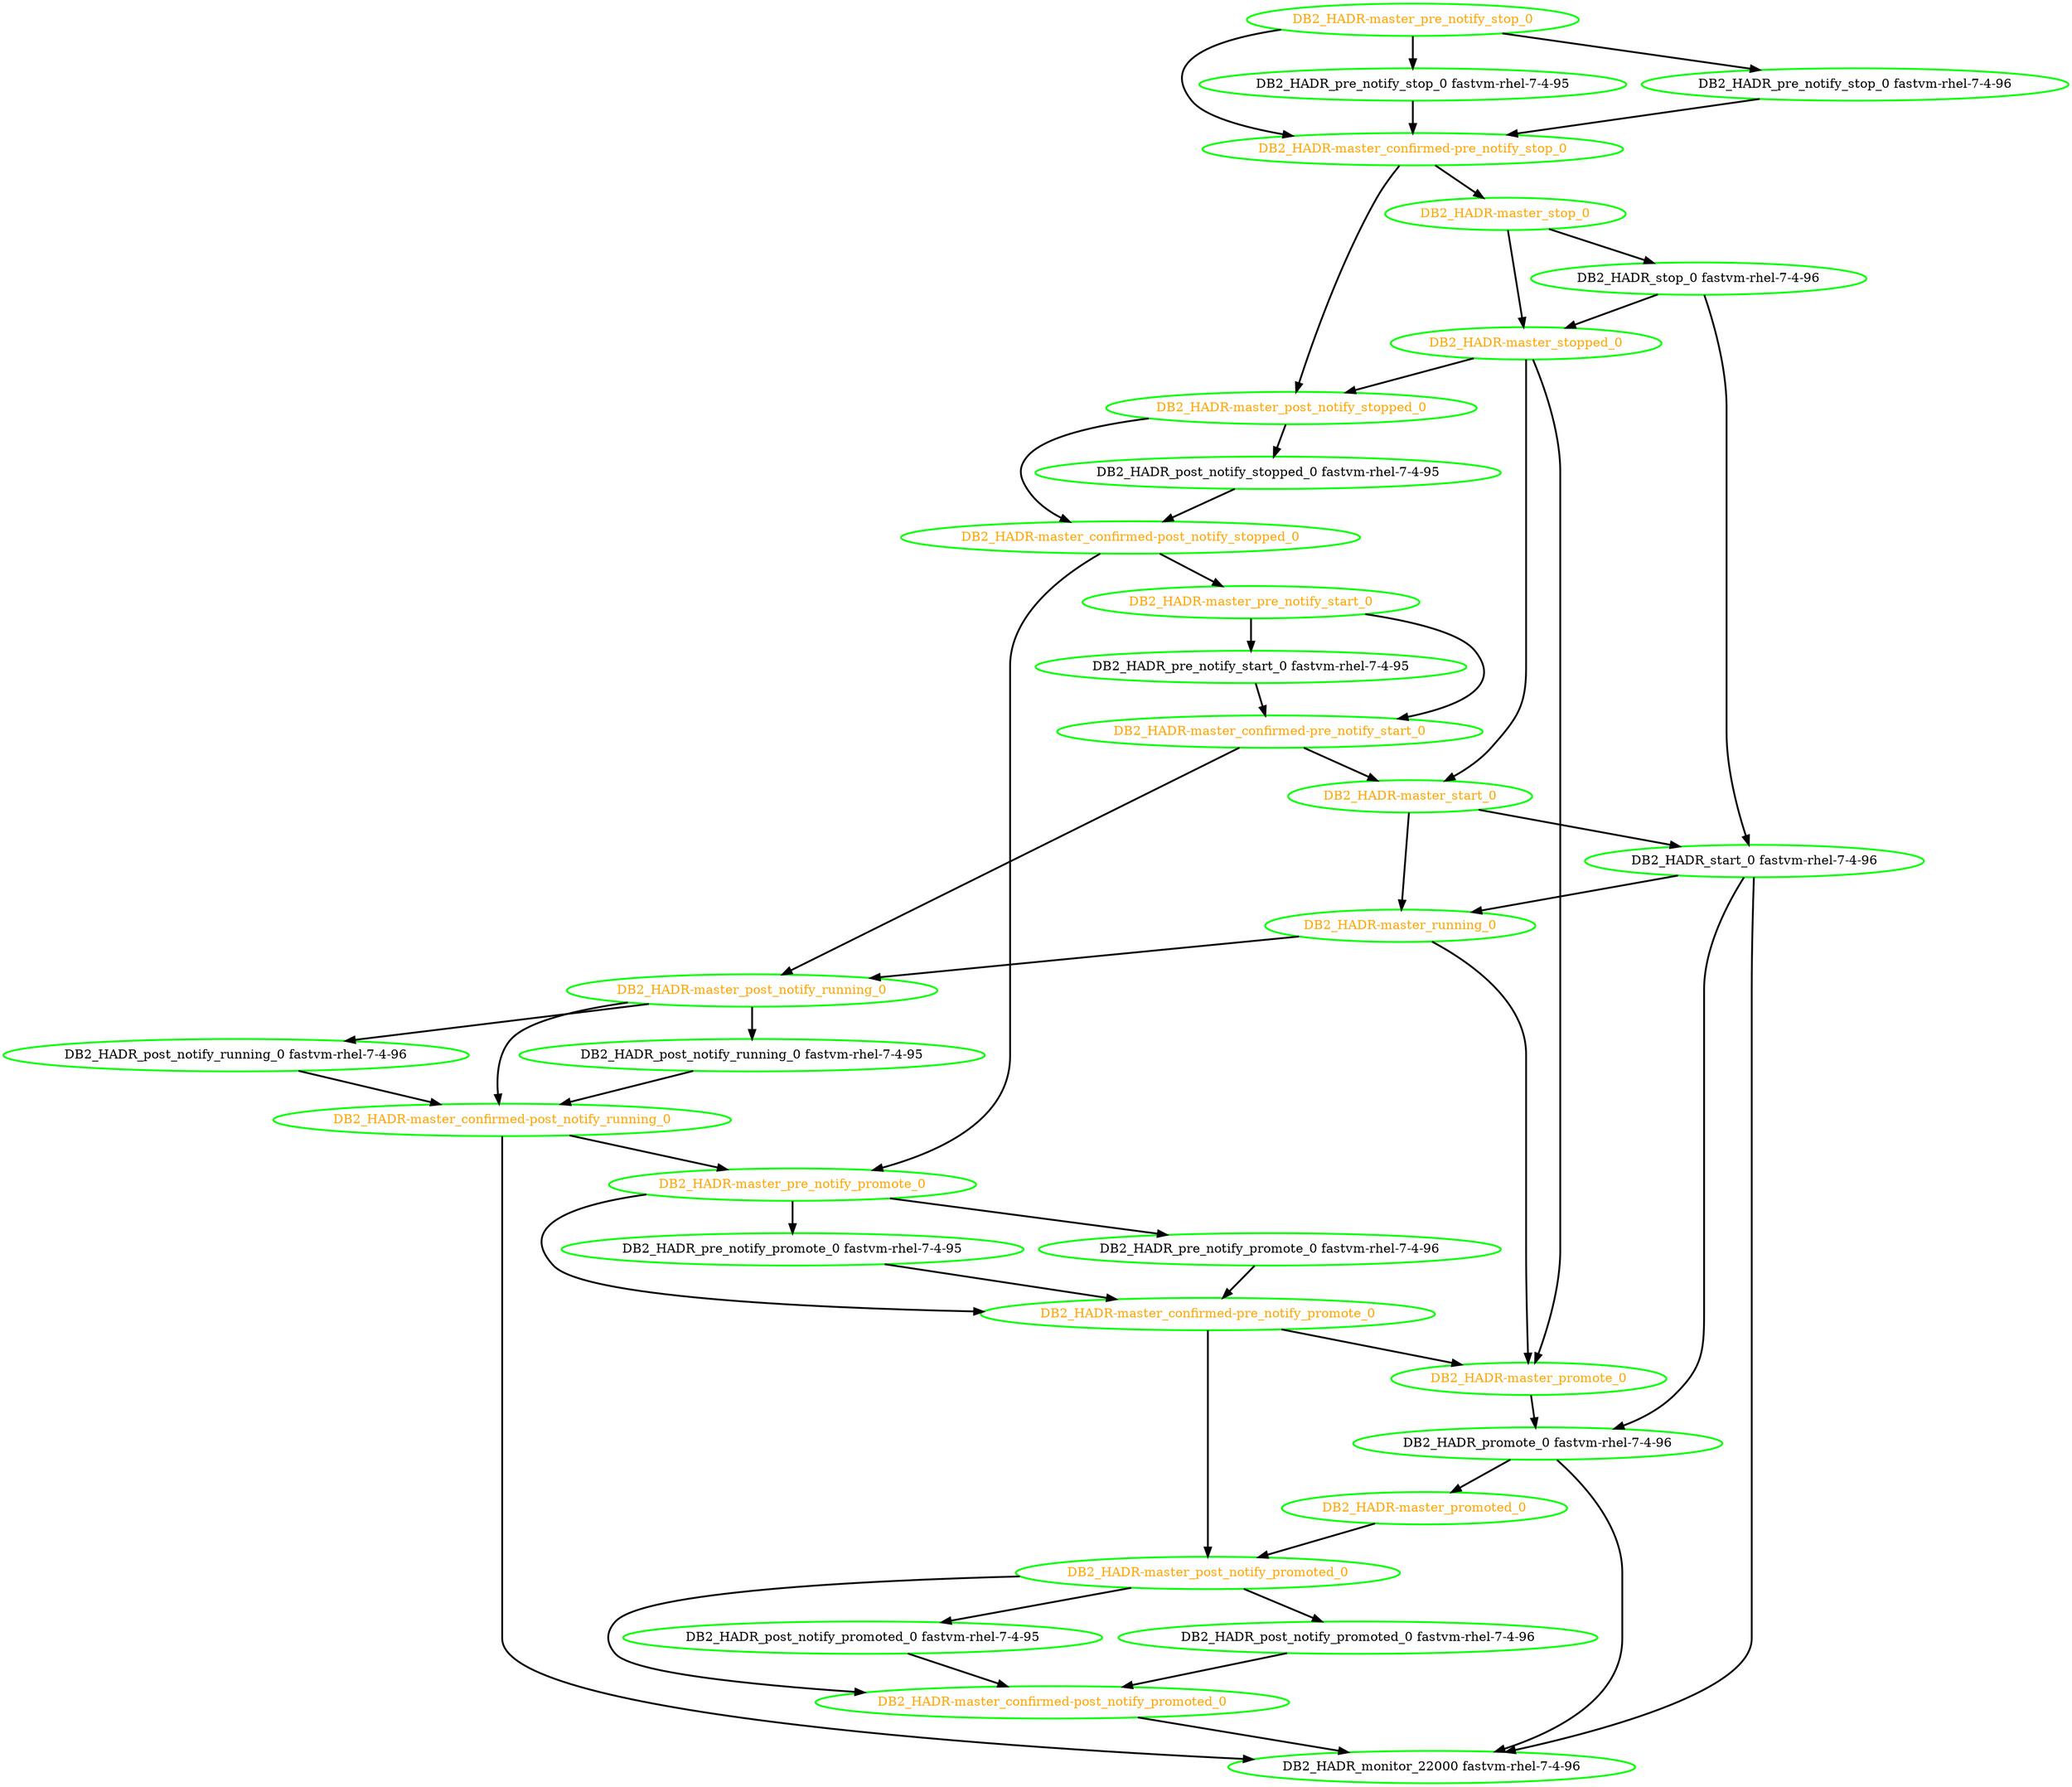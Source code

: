 digraph "g" {
"DB2_HADR-master_confirmed-post_notify_promoted_0" -> "DB2_HADR_monitor_22000 fastvm-rhel-7-4-96" [ style = bold]
"DB2_HADR-master_confirmed-post_notify_promoted_0" [ style=bold color="green" fontcolor="orange"]
"DB2_HADR-master_confirmed-post_notify_running_0" -> "DB2_HADR-master_pre_notify_promote_0" [ style = bold]
"DB2_HADR-master_confirmed-post_notify_running_0" -> "DB2_HADR_monitor_22000 fastvm-rhel-7-4-96" [ style = bold]
"DB2_HADR-master_confirmed-post_notify_running_0" [ style=bold color="green" fontcolor="orange"]
"DB2_HADR-master_confirmed-post_notify_stopped_0" -> "DB2_HADR-master_pre_notify_promote_0" [ style = bold]
"DB2_HADR-master_confirmed-post_notify_stopped_0" -> "DB2_HADR-master_pre_notify_start_0" [ style = bold]
"DB2_HADR-master_confirmed-post_notify_stopped_0" [ style=bold color="green" fontcolor="orange"]
"DB2_HADR-master_confirmed-pre_notify_promote_0" -> "DB2_HADR-master_post_notify_promoted_0" [ style = bold]
"DB2_HADR-master_confirmed-pre_notify_promote_0" -> "DB2_HADR-master_promote_0" [ style = bold]
"DB2_HADR-master_confirmed-pre_notify_promote_0" [ style=bold color="green" fontcolor="orange"]
"DB2_HADR-master_confirmed-pre_notify_start_0" -> "DB2_HADR-master_post_notify_running_0" [ style = bold]
"DB2_HADR-master_confirmed-pre_notify_start_0" -> "DB2_HADR-master_start_0" [ style = bold]
"DB2_HADR-master_confirmed-pre_notify_start_0" [ style=bold color="green" fontcolor="orange"]
"DB2_HADR-master_confirmed-pre_notify_stop_0" -> "DB2_HADR-master_post_notify_stopped_0" [ style = bold]
"DB2_HADR-master_confirmed-pre_notify_stop_0" -> "DB2_HADR-master_stop_0" [ style = bold]
"DB2_HADR-master_confirmed-pre_notify_stop_0" [ style=bold color="green" fontcolor="orange"]
"DB2_HADR-master_post_notify_promoted_0" -> "DB2_HADR-master_confirmed-post_notify_promoted_0" [ style = bold]
"DB2_HADR-master_post_notify_promoted_0" -> "DB2_HADR_post_notify_promoted_0 fastvm-rhel-7-4-95" [ style = bold]
"DB2_HADR-master_post_notify_promoted_0" -> "DB2_HADR_post_notify_promoted_0 fastvm-rhel-7-4-96" [ style = bold]
"DB2_HADR-master_post_notify_promoted_0" [ style=bold color="green" fontcolor="orange"]
"DB2_HADR-master_post_notify_running_0" -> "DB2_HADR-master_confirmed-post_notify_running_0" [ style = bold]
"DB2_HADR-master_post_notify_running_0" -> "DB2_HADR_post_notify_running_0 fastvm-rhel-7-4-95" [ style = bold]
"DB2_HADR-master_post_notify_running_0" -> "DB2_HADR_post_notify_running_0 fastvm-rhel-7-4-96" [ style = bold]
"DB2_HADR-master_post_notify_running_0" [ style=bold color="green" fontcolor="orange"]
"DB2_HADR-master_post_notify_stopped_0" -> "DB2_HADR-master_confirmed-post_notify_stopped_0" [ style = bold]
"DB2_HADR-master_post_notify_stopped_0" -> "DB2_HADR_post_notify_stopped_0 fastvm-rhel-7-4-95" [ style = bold]
"DB2_HADR-master_post_notify_stopped_0" [ style=bold color="green" fontcolor="orange"]
"DB2_HADR-master_pre_notify_promote_0" -> "DB2_HADR-master_confirmed-pre_notify_promote_0" [ style = bold]
"DB2_HADR-master_pre_notify_promote_0" -> "DB2_HADR_pre_notify_promote_0 fastvm-rhel-7-4-95" [ style = bold]
"DB2_HADR-master_pre_notify_promote_0" -> "DB2_HADR_pre_notify_promote_0 fastvm-rhel-7-4-96" [ style = bold]
"DB2_HADR-master_pre_notify_promote_0" [ style=bold color="green" fontcolor="orange"]
"DB2_HADR-master_pre_notify_start_0" -> "DB2_HADR-master_confirmed-pre_notify_start_0" [ style = bold]
"DB2_HADR-master_pre_notify_start_0" -> "DB2_HADR_pre_notify_start_0 fastvm-rhel-7-4-95" [ style = bold]
"DB2_HADR-master_pre_notify_start_0" [ style=bold color="green" fontcolor="orange"]
"DB2_HADR-master_pre_notify_stop_0" -> "DB2_HADR-master_confirmed-pre_notify_stop_0" [ style = bold]
"DB2_HADR-master_pre_notify_stop_0" -> "DB2_HADR_pre_notify_stop_0 fastvm-rhel-7-4-95" [ style = bold]
"DB2_HADR-master_pre_notify_stop_0" -> "DB2_HADR_pre_notify_stop_0 fastvm-rhel-7-4-96" [ style = bold]
"DB2_HADR-master_pre_notify_stop_0" [ style=bold color="green" fontcolor="orange"]
"DB2_HADR-master_promote_0" -> "DB2_HADR_promote_0 fastvm-rhel-7-4-96" [ style = bold]
"DB2_HADR-master_promote_0" [ style=bold color="green" fontcolor="orange"]
"DB2_HADR-master_promoted_0" -> "DB2_HADR-master_post_notify_promoted_0" [ style = bold]
"DB2_HADR-master_promoted_0" [ style=bold color="green" fontcolor="orange"]
"DB2_HADR-master_running_0" -> "DB2_HADR-master_post_notify_running_0" [ style = bold]
"DB2_HADR-master_running_0" -> "DB2_HADR-master_promote_0" [ style = bold]
"DB2_HADR-master_running_0" [ style=bold color="green" fontcolor="orange"]
"DB2_HADR-master_start_0" -> "DB2_HADR-master_running_0" [ style = bold]
"DB2_HADR-master_start_0" -> "DB2_HADR_start_0 fastvm-rhel-7-4-96" [ style = bold]
"DB2_HADR-master_start_0" [ style=bold color="green" fontcolor="orange"]
"DB2_HADR-master_stop_0" -> "DB2_HADR-master_stopped_0" [ style = bold]
"DB2_HADR-master_stop_0" -> "DB2_HADR_stop_0 fastvm-rhel-7-4-96" [ style = bold]
"DB2_HADR-master_stop_0" [ style=bold color="green" fontcolor="orange"]
"DB2_HADR-master_stopped_0" -> "DB2_HADR-master_post_notify_stopped_0" [ style = bold]
"DB2_HADR-master_stopped_0" -> "DB2_HADR-master_promote_0" [ style = bold]
"DB2_HADR-master_stopped_0" -> "DB2_HADR-master_start_0" [ style = bold]
"DB2_HADR-master_stopped_0" [ style=bold color="green" fontcolor="orange"]
"DB2_HADR_monitor_22000 fastvm-rhel-7-4-96" [ style=bold color="green" fontcolor="black"]
"DB2_HADR_post_notify_promoted_0 fastvm-rhel-7-4-95" -> "DB2_HADR-master_confirmed-post_notify_promoted_0" [ style = bold]
"DB2_HADR_post_notify_promoted_0 fastvm-rhel-7-4-95" [ style=bold color="green" fontcolor="black"]
"DB2_HADR_post_notify_promoted_0 fastvm-rhel-7-4-96" -> "DB2_HADR-master_confirmed-post_notify_promoted_0" [ style = bold]
"DB2_HADR_post_notify_promoted_0 fastvm-rhel-7-4-96" [ style=bold color="green" fontcolor="black"]
"DB2_HADR_post_notify_running_0 fastvm-rhel-7-4-95" -> "DB2_HADR-master_confirmed-post_notify_running_0" [ style = bold]
"DB2_HADR_post_notify_running_0 fastvm-rhel-7-4-95" [ style=bold color="green" fontcolor="black"]
"DB2_HADR_post_notify_running_0 fastvm-rhel-7-4-96" -> "DB2_HADR-master_confirmed-post_notify_running_0" [ style = bold]
"DB2_HADR_post_notify_running_0 fastvm-rhel-7-4-96" [ style=bold color="green" fontcolor="black"]
"DB2_HADR_post_notify_stopped_0 fastvm-rhel-7-4-95" -> "DB2_HADR-master_confirmed-post_notify_stopped_0" [ style = bold]
"DB2_HADR_post_notify_stopped_0 fastvm-rhel-7-4-95" [ style=bold color="green" fontcolor="black"]
"DB2_HADR_pre_notify_promote_0 fastvm-rhel-7-4-95" -> "DB2_HADR-master_confirmed-pre_notify_promote_0" [ style = bold]
"DB2_HADR_pre_notify_promote_0 fastvm-rhel-7-4-95" [ style=bold color="green" fontcolor="black"]
"DB2_HADR_pre_notify_promote_0 fastvm-rhel-7-4-96" -> "DB2_HADR-master_confirmed-pre_notify_promote_0" [ style = bold]
"DB2_HADR_pre_notify_promote_0 fastvm-rhel-7-4-96" [ style=bold color="green" fontcolor="black"]
"DB2_HADR_pre_notify_start_0 fastvm-rhel-7-4-95" -> "DB2_HADR-master_confirmed-pre_notify_start_0" [ style = bold]
"DB2_HADR_pre_notify_start_0 fastvm-rhel-7-4-95" [ style=bold color="green" fontcolor="black"]
"DB2_HADR_pre_notify_stop_0 fastvm-rhel-7-4-95" -> "DB2_HADR-master_confirmed-pre_notify_stop_0" [ style = bold]
"DB2_HADR_pre_notify_stop_0 fastvm-rhel-7-4-95" [ style=bold color="green" fontcolor="black"]
"DB2_HADR_pre_notify_stop_0 fastvm-rhel-7-4-96" -> "DB2_HADR-master_confirmed-pre_notify_stop_0" [ style = bold]
"DB2_HADR_pre_notify_stop_0 fastvm-rhel-7-4-96" [ style=bold color="green" fontcolor="black"]
"DB2_HADR_promote_0 fastvm-rhel-7-4-96" -> "DB2_HADR-master_promoted_0" [ style = bold]
"DB2_HADR_promote_0 fastvm-rhel-7-4-96" -> "DB2_HADR_monitor_22000 fastvm-rhel-7-4-96" [ style = bold]
"DB2_HADR_promote_0 fastvm-rhel-7-4-96" [ style=bold color="green" fontcolor="black"]
"DB2_HADR_start_0 fastvm-rhel-7-4-96" -> "DB2_HADR-master_running_0" [ style = bold]
"DB2_HADR_start_0 fastvm-rhel-7-4-96" -> "DB2_HADR_monitor_22000 fastvm-rhel-7-4-96" [ style = bold]
"DB2_HADR_start_0 fastvm-rhel-7-4-96" -> "DB2_HADR_promote_0 fastvm-rhel-7-4-96" [ style = bold]
"DB2_HADR_start_0 fastvm-rhel-7-4-96" [ style=bold color="green" fontcolor="black"]
"DB2_HADR_stop_0 fastvm-rhel-7-4-96" -> "DB2_HADR-master_stopped_0" [ style = bold]
"DB2_HADR_stop_0 fastvm-rhel-7-4-96" -> "DB2_HADR_start_0 fastvm-rhel-7-4-96" [ style = bold]
"DB2_HADR_stop_0 fastvm-rhel-7-4-96" [ style=bold color="green" fontcolor="black"]
}
